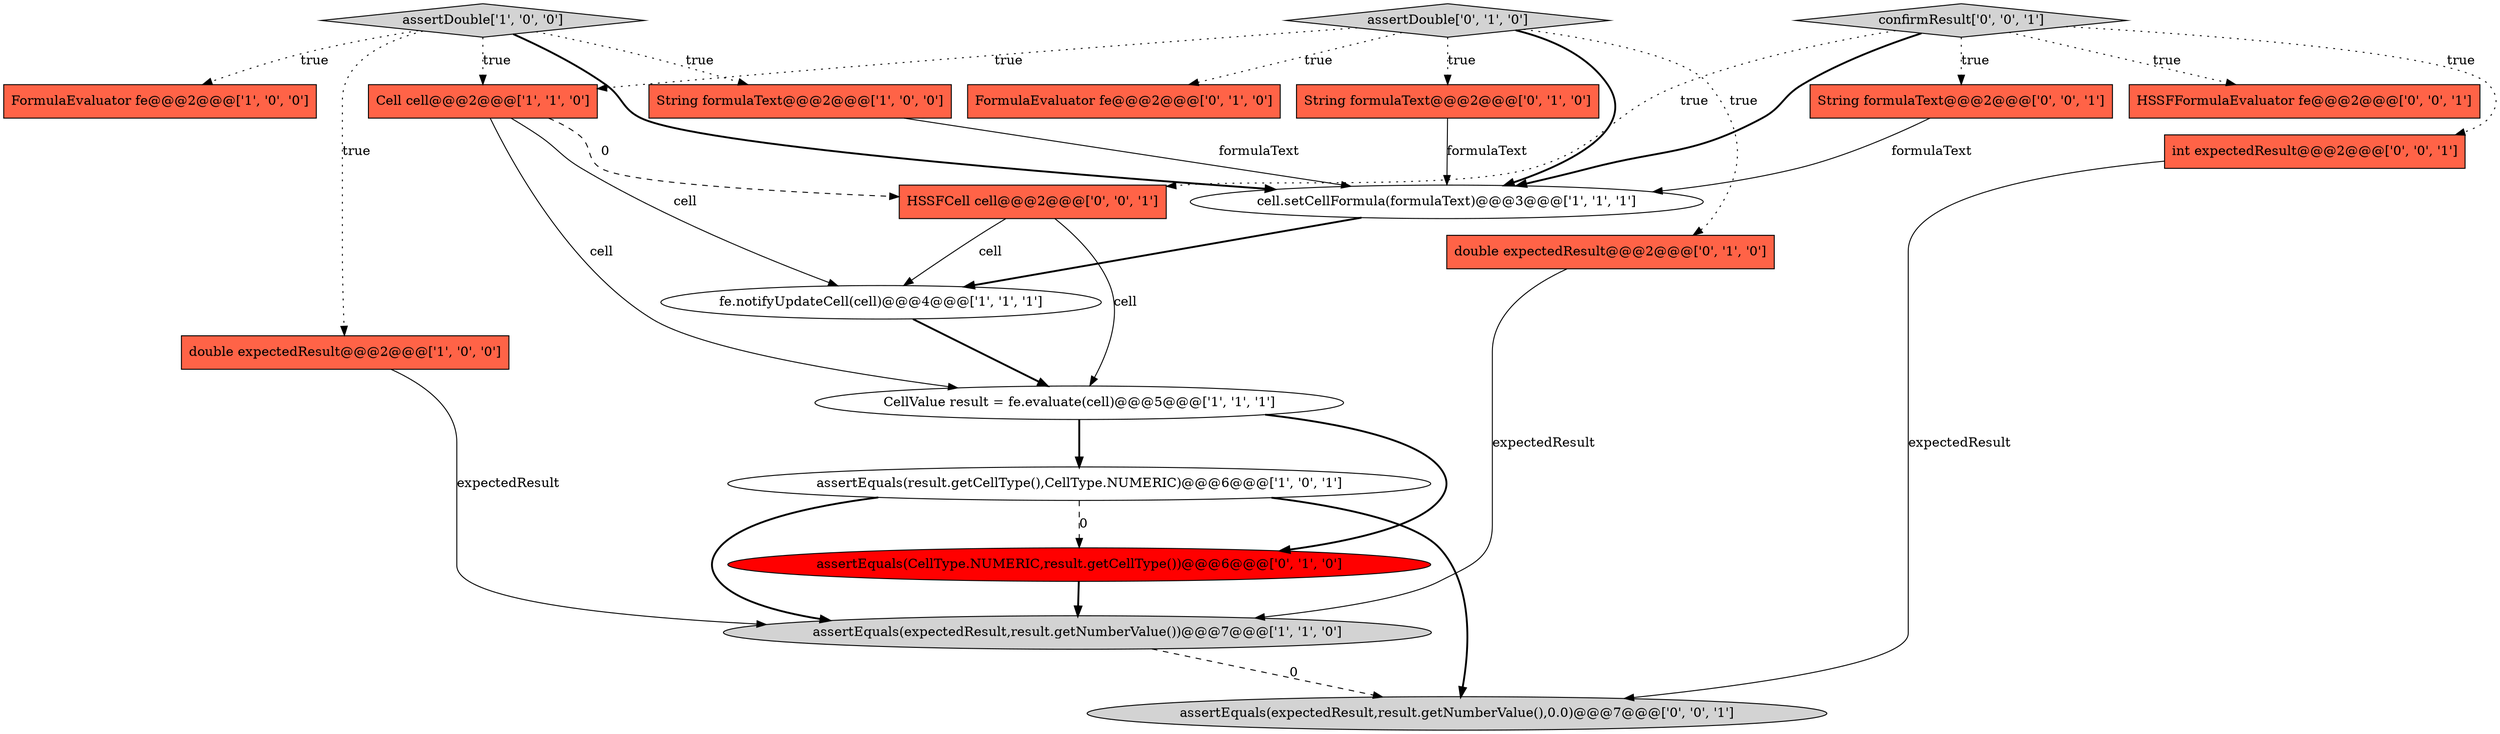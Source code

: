 digraph {
0 [style = filled, label = "assertDouble['1', '0', '0']", fillcolor = lightgray, shape = diamond image = "AAA0AAABBB1BBB"];
9 [style = filled, label = "Cell cell@@@2@@@['1', '1', '0']", fillcolor = tomato, shape = box image = "AAA0AAABBB1BBB"];
2 [style = filled, label = "CellValue result = fe.evaluate(cell)@@@5@@@['1', '1', '1']", fillcolor = white, shape = ellipse image = "AAA0AAABBB1BBB"];
5 [style = filled, label = "cell.setCellFormula(formulaText)@@@3@@@['1', '1', '1']", fillcolor = white, shape = ellipse image = "AAA0AAABBB1BBB"];
12 [style = filled, label = "assertEquals(CellType.NUMERIC,result.getCellType())@@@6@@@['0', '1', '0']", fillcolor = red, shape = ellipse image = "AAA1AAABBB2BBB"];
3 [style = filled, label = "assertEquals(expectedResult,result.getNumberValue())@@@7@@@['1', '1', '0']", fillcolor = lightgray, shape = ellipse image = "AAA0AAABBB1BBB"];
15 [style = filled, label = "confirmResult['0', '0', '1']", fillcolor = lightgray, shape = diamond image = "AAA0AAABBB3BBB"];
4 [style = filled, label = "assertEquals(result.getCellType(),CellType.NUMERIC)@@@6@@@['1', '0', '1']", fillcolor = white, shape = ellipse image = "AAA0AAABBB1BBB"];
10 [style = filled, label = "FormulaEvaluator fe@@@2@@@['0', '1', '0']", fillcolor = tomato, shape = box image = "AAA0AAABBB2BBB"];
7 [style = filled, label = "double expectedResult@@@2@@@['1', '0', '0']", fillcolor = tomato, shape = box image = "AAA0AAABBB1BBB"];
13 [style = filled, label = "String formulaText@@@2@@@['0', '1', '0']", fillcolor = tomato, shape = box image = "AAA0AAABBB2BBB"];
6 [style = filled, label = "String formulaText@@@2@@@['1', '0', '0']", fillcolor = tomato, shape = box image = "AAA0AAABBB1BBB"];
19 [style = filled, label = "assertEquals(expectedResult,result.getNumberValue(),0.0)@@@7@@@['0', '0', '1']", fillcolor = lightgray, shape = ellipse image = "AAA0AAABBB3BBB"];
14 [style = filled, label = "assertDouble['0', '1', '0']", fillcolor = lightgray, shape = diamond image = "AAA0AAABBB2BBB"];
18 [style = filled, label = "String formulaText@@@2@@@['0', '0', '1']", fillcolor = tomato, shape = box image = "AAA0AAABBB3BBB"];
20 [style = filled, label = "HSSFCell cell@@@2@@@['0', '0', '1']", fillcolor = tomato, shape = box image = "AAA0AAABBB3BBB"];
8 [style = filled, label = "FormulaEvaluator fe@@@2@@@['1', '0', '0']", fillcolor = tomato, shape = box image = "AAA0AAABBB1BBB"];
16 [style = filled, label = "int expectedResult@@@2@@@['0', '0', '1']", fillcolor = tomato, shape = box image = "AAA0AAABBB3BBB"];
11 [style = filled, label = "double expectedResult@@@2@@@['0', '1', '0']", fillcolor = tomato, shape = box image = "AAA0AAABBB2BBB"];
17 [style = filled, label = "HSSFFormulaEvaluator fe@@@2@@@['0', '0', '1']", fillcolor = tomato, shape = box image = "AAA0AAABBB3BBB"];
1 [style = filled, label = "fe.notifyUpdateCell(cell)@@@4@@@['1', '1', '1']", fillcolor = white, shape = ellipse image = "AAA0AAABBB1BBB"];
9->20 [style = dashed, label="0"];
4->3 [style = bold, label=""];
20->2 [style = solid, label="cell"];
9->1 [style = solid, label="cell"];
15->18 [style = dotted, label="true"];
4->19 [style = bold, label=""];
15->20 [style = dotted, label="true"];
20->1 [style = solid, label="cell"];
13->5 [style = solid, label="formulaText"];
15->16 [style = dotted, label="true"];
0->6 [style = dotted, label="true"];
2->4 [style = bold, label=""];
14->10 [style = dotted, label="true"];
14->13 [style = dotted, label="true"];
15->5 [style = bold, label=""];
2->12 [style = bold, label=""];
11->3 [style = solid, label="expectedResult"];
4->12 [style = dashed, label="0"];
3->19 [style = dashed, label="0"];
15->17 [style = dotted, label="true"];
0->8 [style = dotted, label="true"];
5->1 [style = bold, label=""];
9->2 [style = solid, label="cell"];
14->11 [style = dotted, label="true"];
16->19 [style = solid, label="expectedResult"];
1->2 [style = bold, label=""];
12->3 [style = bold, label=""];
14->9 [style = dotted, label="true"];
0->7 [style = dotted, label="true"];
6->5 [style = solid, label="formulaText"];
0->9 [style = dotted, label="true"];
7->3 [style = solid, label="expectedResult"];
18->5 [style = solid, label="formulaText"];
0->5 [style = bold, label=""];
14->5 [style = bold, label=""];
}

